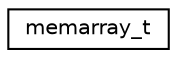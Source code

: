 digraph "Graphical Class Hierarchy"
{
 // LATEX_PDF_SIZE
  edge [fontname="Helvetica",fontsize="10",labelfontname="Helvetica",labelfontsize="10"];
  node [fontname="Helvetica",fontsize="10",shape=record];
  rankdir="LR";
  Node0 [label="memarray_t",height=0.2,width=0.4,color="black", fillcolor="white", style="filled",URL="$structmemarray__t.html",tooltip="Memory pool."];
}
